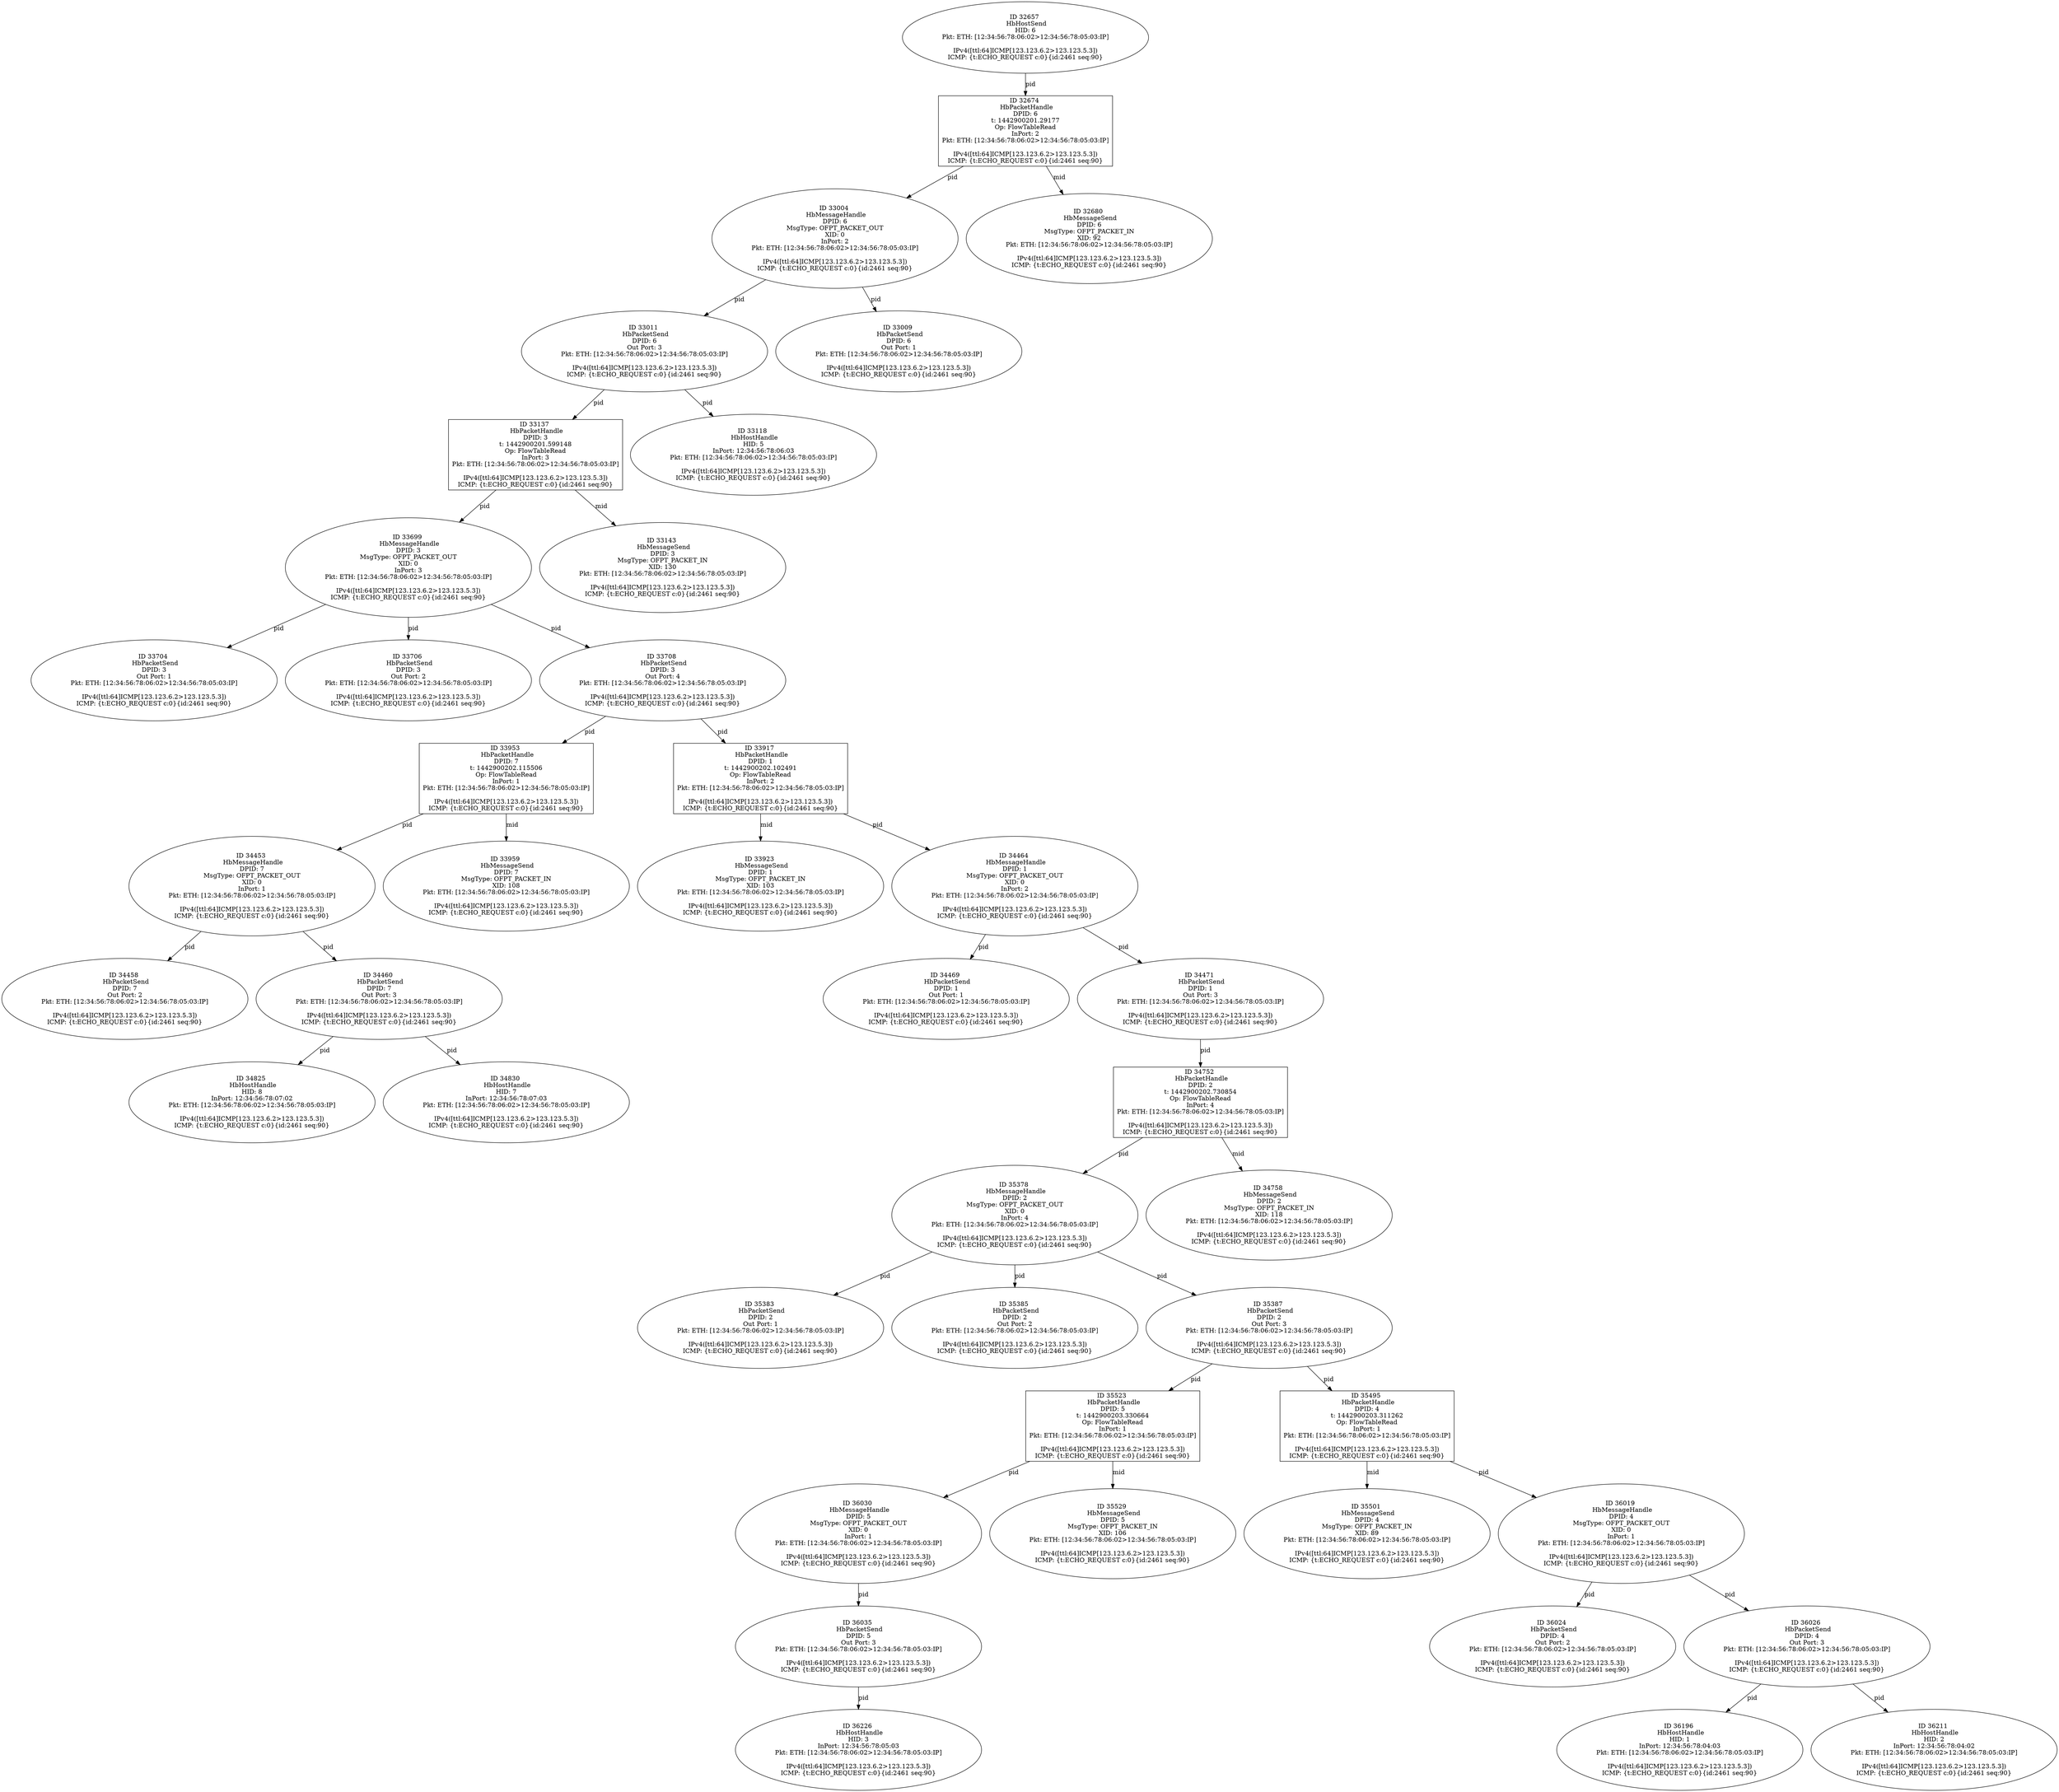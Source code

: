 strict digraph G {
36226 [shape=oval, event=<hb_events.HbHostHandle object at 0x10f4df2d0>, label="ID 36226 
 HbHostHandle
HID: 3
InPort: 12:34:56:78:05:03
Pkt: ETH: [12:34:56:78:06:02>12:34:56:78:05:03:IP]

IPv4([ttl:64]ICMP[123.123.6.2>123.123.5.3])
ICMP: {t:ECHO_REQUEST c:0}{id:2461 seq:90}"];
33923 [shape=oval, event=<hb_events.HbMessageSend object at 0x10ed95c50>, label="ID 33923 
 HbMessageSend
DPID: 1
MsgType: OFPT_PACKET_IN
XID: 103
Pkt: ETH: [12:34:56:78:06:02>12:34:56:78:05:03:IP]

IPv4([ttl:64]ICMP[123.123.6.2>123.123.5.3])
ICMP: {t:ECHO_REQUEST c:0}{id:2461 seq:90}"];
33011 [shape=oval, event=<hb_events.HbPacketSend object at 0x10ec03810>, label="ID 33011 
 HbPacketSend
DPID: 6
Out Port: 3
Pkt: ETH: [12:34:56:78:06:02>12:34:56:78:05:03:IP]

IPv4([ttl:64]ICMP[123.123.6.2>123.123.5.3])
ICMP: {t:ECHO_REQUEST c:0}{id:2461 seq:90}"];
34825 [shape=oval, event=<hb_events.HbHostHandle object at 0x10efde6d0>, label="ID 34825 
 HbHostHandle
HID: 8
InPort: 12:34:56:78:07:02
Pkt: ETH: [12:34:56:78:06:02>12:34:56:78:05:03:IP]

IPv4([ttl:64]ICMP[123.123.6.2>123.123.5.3])
ICMP: {t:ECHO_REQUEST c:0}{id:2461 seq:90}"];
34830 [shape=oval, event=<hb_events.HbHostHandle object at 0x10efe6290>, label="ID 34830 
 HbHostHandle
HID: 7
InPort: 12:34:56:78:07:03
Pkt: ETH: [12:34:56:78:06:02>12:34:56:78:05:03:IP]

IPv4([ttl:64]ICMP[123.123.6.2>123.123.5.3])
ICMP: {t:ECHO_REQUEST c:0}{id:2461 seq:90}"];
32657 [shape=oval, event=<hb_events.HbHostSend object at 0x10eb7e110>, label="ID 32657 
 HbHostSend
HID: 6
Pkt: ETH: [12:34:56:78:06:02>12:34:56:78:05:03:IP]

IPv4([ttl:64]ICMP[123.123.6.2>123.123.5.3])
ICMP: {t:ECHO_REQUEST c:0}{id:2461 seq:90}"];
35523 [shape=box, event=<hb_events.HbPacketHandle object at 0x10f1fbe90>, label="ID 35523 
 HbPacketHandle
DPID: 5
t: 1442900203.330664
Op: FlowTableRead
InPort: 1
Pkt: ETH: [12:34:56:78:06:02>12:34:56:78:05:03:IP]

IPv4([ttl:64]ICMP[123.123.6.2>123.123.5.3])
ICMP: {t:ECHO_REQUEST c:0}{id:2461 seq:90}"];
34453 [shape=oval, event=<hb_events.HbMessageHandle object at 0x10eec44d0>, label="ID 34453 
 HbMessageHandle
DPID: 7
MsgType: OFPT_PACKET_OUT
XID: 0
InPort: 1
Pkt: ETH: [12:34:56:78:06:02>12:34:56:78:05:03:IP]

IPv4([ttl:64]ICMP[123.123.6.2>123.123.5.3])
ICMP: {t:ECHO_REQUEST c:0}{id:2461 seq:90}"];
34458 [shape=oval, event=<hb_events.HbPacketSend object at 0x10eec4ad0>, label="ID 34458 
 HbPacketSend
DPID: 7
Out Port: 2
Pkt: ETH: [12:34:56:78:06:02>12:34:56:78:05:03:IP]

IPv4([ttl:64]ICMP[123.123.6.2>123.123.5.3])
ICMP: {t:ECHO_REQUEST c:0}{id:2461 seq:90}"];
34460 [shape=oval, event=<hb_events.HbPacketSend object at 0x10eec4c50>, label="ID 34460 
 HbPacketSend
DPID: 7
Out Port: 3
Pkt: ETH: [12:34:56:78:06:02>12:34:56:78:05:03:IP]

IPv4([ttl:64]ICMP[123.123.6.2>123.123.5.3])
ICMP: {t:ECHO_REQUEST c:0}{id:2461 seq:90}"];
34464 [shape=oval, event=<hb_events.HbMessageHandle object at 0x10eecacd0>, label="ID 34464 
 HbMessageHandle
DPID: 1
MsgType: OFPT_PACKET_OUT
XID: 0
InPort: 2
Pkt: ETH: [12:34:56:78:06:02>12:34:56:78:05:03:IP]

IPv4([ttl:64]ICMP[123.123.6.2>123.123.5.3])
ICMP: {t:ECHO_REQUEST c:0}{id:2461 seq:90}"];
33953 [shape=box, event=<hb_events.HbPacketHandle object at 0x10eda6850>, label="ID 33953 
 HbPacketHandle
DPID: 7
t: 1442900202.115506
Op: FlowTableRead
InPort: 1
Pkt: ETH: [12:34:56:78:06:02>12:34:56:78:05:03:IP]

IPv4([ttl:64]ICMP[123.123.6.2>123.123.5.3])
ICMP: {t:ECHO_REQUEST c:0}{id:2461 seq:90}"];
32674 [shape=box, event=<hb_events.HbPacketHandle object at 0x10eb7e590>, label="ID 32674 
 HbPacketHandle
DPID: 6
t: 1442900201.29177
Op: FlowTableRead
InPort: 2
Pkt: ETH: [12:34:56:78:06:02>12:34:56:78:05:03:IP]

IPv4([ttl:64]ICMP[123.123.6.2>123.123.5.3])
ICMP: {t:ECHO_REQUEST c:0}{id:2461 seq:90}"];
33699 [shape=oval, event=<hb_events.HbMessageHandle object at 0x10ed24590>, label="ID 33699 
 HbMessageHandle
DPID: 3
MsgType: OFPT_PACKET_OUT
XID: 0
InPort: 3
Pkt: ETH: [12:34:56:78:06:02>12:34:56:78:05:03:IP]

IPv4([ttl:64]ICMP[123.123.6.2>123.123.5.3])
ICMP: {t:ECHO_REQUEST c:0}{id:2461 seq:90}"];
34469 [shape=oval, event=<hb_events.HbPacketSend object at 0x10eed7090>, label="ID 34469 
 HbPacketSend
DPID: 1
Out Port: 1
Pkt: ETH: [12:34:56:78:06:02>12:34:56:78:05:03:IP]

IPv4([ttl:64]ICMP[123.123.6.2>123.123.5.3])
ICMP: {t:ECHO_REQUEST c:0}{id:2461 seq:90}"];
33959 [shape=oval, event=<hb_events.HbMessageSend object at 0x10eda6fd0>, label="ID 33959 
 HbMessageSend
DPID: 7
MsgType: OFPT_PACKET_IN
XID: 108
Pkt: ETH: [12:34:56:78:06:02>12:34:56:78:05:03:IP]

IPv4([ttl:64]ICMP[123.123.6.2>123.123.5.3])
ICMP: {t:ECHO_REQUEST c:0}{id:2461 seq:90}"];
33704 [shape=oval, event=<hb_events.HbPacketSend object at 0x10ed24e50>, label="ID 33704 
 HbPacketSend
DPID: 3
Out Port: 1
Pkt: ETH: [12:34:56:78:06:02>12:34:56:78:05:03:IP]

IPv4([ttl:64]ICMP[123.123.6.2>123.123.5.3])
ICMP: {t:ECHO_REQUEST c:0}{id:2461 seq:90}"];
33706 [shape=oval, event=<hb_events.HbPacketSend object at 0x10ed2b0d0>, label="ID 33706 
 HbPacketSend
DPID: 3
Out Port: 2
Pkt: ETH: [12:34:56:78:06:02>12:34:56:78:05:03:IP]

IPv4([ttl:64]ICMP[123.123.6.2>123.123.5.3])
ICMP: {t:ECHO_REQUEST c:0}{id:2461 seq:90}"];
33708 [shape=oval, event=<hb_events.HbPacketSend object at 0x10ed2b310>, label="ID 33708 
 HbPacketSend
DPID: 3
Out Port: 4
Pkt: ETH: [12:34:56:78:06:02>12:34:56:78:05:03:IP]

IPv4([ttl:64]ICMP[123.123.6.2>123.123.5.3])
ICMP: {t:ECHO_REQUEST c:0}{id:2461 seq:90}"];
35501 [shape=oval, event=<hb_events.HbMessageSend object at 0x10f1eff90>, label="ID 35501 
 HbMessageSend
DPID: 4
MsgType: OFPT_PACKET_IN
XID: 89
Pkt: ETH: [12:34:56:78:06:02>12:34:56:78:05:03:IP]

IPv4([ttl:64]ICMP[123.123.6.2>123.123.5.3])
ICMP: {t:ECHO_REQUEST c:0}{id:2461 seq:90}"];
35378 [shape=oval, event=<hb_events.HbMessageHandle object at 0x10f1a0d10>, label="ID 35378 
 HbMessageHandle
DPID: 2
MsgType: OFPT_PACKET_OUT
XID: 0
InPort: 4
Pkt: ETH: [12:34:56:78:06:02>12:34:56:78:05:03:IP]

IPv4([ttl:64]ICMP[123.123.6.2>123.123.5.3])
ICMP: {t:ECHO_REQUEST c:0}{id:2461 seq:90}"];
36019 [shape=oval, event=<hb_events.HbMessageHandle object at 0x10f430c10>, label="ID 36019 
 HbMessageHandle
DPID: 4
MsgType: OFPT_PACKET_OUT
XID: 0
InPort: 1
Pkt: ETH: [12:34:56:78:06:02>12:34:56:78:05:03:IP]

IPv4([ttl:64]ICMP[123.123.6.2>123.123.5.3])
ICMP: {t:ECHO_REQUEST c:0}{id:2461 seq:90}"];
35383 [shape=oval, event=<hb_events.HbPacketSend object at 0x10f1ae0d0>, label="ID 35383 
 HbPacketSend
DPID: 2
Out Port: 1
Pkt: ETH: [12:34:56:78:06:02>12:34:56:78:05:03:IP]

IPv4([ttl:64]ICMP[123.123.6.2>123.123.5.3])
ICMP: {t:ECHO_REQUEST c:0}{id:2461 seq:90}"];
36024 [shape=oval, event=<hb_events.HbPacketSend object at 0x10f44a190>, label="ID 36024 
 HbPacketSend
DPID: 4
Out Port: 2
Pkt: ETH: [12:34:56:78:06:02>12:34:56:78:05:03:IP]

IPv4([ttl:64]ICMP[123.123.6.2>123.123.5.3])
ICMP: {t:ECHO_REQUEST c:0}{id:2461 seq:90}"];
35385 [shape=oval, event=<hb_events.HbPacketSend object at 0x10f1ae310>, label="ID 35385 
 HbPacketSend
DPID: 2
Out Port: 2
Pkt: ETH: [12:34:56:78:06:02>12:34:56:78:05:03:IP]

IPv4([ttl:64]ICMP[123.123.6.2>123.123.5.3])
ICMP: {t:ECHO_REQUEST c:0}{id:2461 seq:90}"];
36026 [shape=oval, event=<hb_events.HbPacketSend object at 0x10f44a590>, label="ID 36026 
 HbPacketSend
DPID: 4
Out Port: 3
Pkt: ETH: [12:34:56:78:06:02>12:34:56:78:05:03:IP]

IPv4([ttl:64]ICMP[123.123.6.2>123.123.5.3])
ICMP: {t:ECHO_REQUEST c:0}{id:2461 seq:90}"];
35387 [shape=oval, event=<hb_events.HbPacketSend object at 0x10f1ae550>, label="ID 35387 
 HbPacketSend
DPID: 2
Out Port: 3
Pkt: ETH: [12:34:56:78:06:02>12:34:56:78:05:03:IP]

IPv4([ttl:64]ICMP[123.123.6.2>123.123.5.3])
ICMP: {t:ECHO_REQUEST c:0}{id:2461 seq:90}"];
36030 [shape=oval, event=<hb_events.HbMessageHandle object at 0x10f44a7d0>, label="ID 36030 
 HbMessageHandle
DPID: 5
MsgType: OFPT_PACKET_OUT
XID: 0
InPort: 1
Pkt: ETH: [12:34:56:78:06:02>12:34:56:78:05:03:IP]

IPv4([ttl:64]ICMP[123.123.6.2>123.123.5.3])
ICMP: {t:ECHO_REQUEST c:0}{id:2461 seq:90}"];
34752 [shape=box, event=<hb_events.HbPacketHandle object at 0x10ef99290>, label="ID 34752 
 HbPacketHandle
DPID: 2
t: 1442900202.730854
Op: FlowTableRead
InPort: 4
Pkt: ETH: [12:34:56:78:06:02>12:34:56:78:05:03:IP]

IPv4([ttl:64]ICMP[123.123.6.2>123.123.5.3])
ICMP: {t:ECHO_REQUEST c:0}{id:2461 seq:90}"];
36035 [shape=oval, event=<hb_events.HbPacketSend object at 0x10f44ad50>, label="ID 36035 
 HbPacketSend
DPID: 5
Out Port: 3
Pkt: ETH: [12:34:56:78:06:02>12:34:56:78:05:03:IP]

IPv4([ttl:64]ICMP[123.123.6.2>123.123.5.3])
ICMP: {t:ECHO_REQUEST c:0}{id:2461 seq:90}"];
34758 [shape=oval, event=<hb_events.HbMessageSend object at 0x10ef9fe10>, label="ID 34758 
 HbMessageSend
DPID: 2
MsgType: OFPT_PACKET_IN
XID: 118
Pkt: ETH: [12:34:56:78:06:02>12:34:56:78:05:03:IP]

IPv4([ttl:64]ICMP[123.123.6.2>123.123.5.3])
ICMP: {t:ECHO_REQUEST c:0}{id:2461 seq:90}"];
35529 [shape=oval, event=<hb_events.HbMessageSend object at 0x10f210b50>, label="ID 35529 
 HbMessageSend
DPID: 5
MsgType: OFPT_PACKET_IN
XID: 106
Pkt: ETH: [12:34:56:78:06:02>12:34:56:78:05:03:IP]

IPv4([ttl:64]ICMP[123.123.6.2>123.123.5.3])
ICMP: {t:ECHO_REQUEST c:0}{id:2461 seq:90}"];
33009 [shape=oval, event=<hb_events.HbPacketSend object at 0x10ec035d0>, label="ID 33009 
 HbPacketSend
DPID: 6
Out Port: 1
Pkt: ETH: [12:34:56:78:06:02>12:34:56:78:05:03:IP]

IPv4([ttl:64]ICMP[123.123.6.2>123.123.5.3])
ICMP: {t:ECHO_REQUEST c:0}{id:2461 seq:90}"];
33137 [shape=box, event=<hb_events.HbPacketHandle object at 0x10ec2acd0>, label="ID 33137 
 HbPacketHandle
DPID: 3
t: 1442900201.599148
Op: FlowTableRead
InPort: 3
Pkt: ETH: [12:34:56:78:06:02>12:34:56:78:05:03:IP]

IPv4([ttl:64]ICMP[123.123.6.2>123.123.5.3])
ICMP: {t:ECHO_REQUEST c:0}{id:2461 seq:90}"];
33118 [shape=oval, event=<hb_events.HbHostHandle object at 0x10ec24c10>, label="ID 33118 
 HbHostHandle
HID: 5
InPort: 12:34:56:78:06:03
Pkt: ETH: [12:34:56:78:06:02>12:34:56:78:05:03:IP]

IPv4([ttl:64]ICMP[123.123.6.2>123.123.5.3])
ICMP: {t:ECHO_REQUEST c:0}{id:2461 seq:90}"];
36196 [shape=oval, event=<hb_events.HbHostHandle object at 0x10f4ca450>, label="ID 36196 
 HbHostHandle
HID: 1
InPort: 12:34:56:78:04:03
Pkt: ETH: [12:34:56:78:06:02>12:34:56:78:05:03:IP]

IPv4([ttl:64]ICMP[123.123.6.2>123.123.5.3])
ICMP: {t:ECHO_REQUEST c:0}{id:2461 seq:90}"];
34471 [shape=oval, event=<hb_events.HbPacketSend object at 0x10eed72d0>, label="ID 34471 
 HbPacketSend
DPID: 1
Out Port: 3
Pkt: ETH: [12:34:56:78:06:02>12:34:56:78:05:03:IP]

IPv4([ttl:64]ICMP[123.123.6.2>123.123.5.3])
ICMP: {t:ECHO_REQUEST c:0}{id:2461 seq:90}"];
33004 [shape=oval, event=<hb_events.HbMessageHandle object at 0x10ec030d0>, label="ID 33004 
 HbMessageHandle
DPID: 6
MsgType: OFPT_PACKET_OUT
XID: 0
InPort: 2
Pkt: ETH: [12:34:56:78:06:02>12:34:56:78:05:03:IP]

IPv4([ttl:64]ICMP[123.123.6.2>123.123.5.3])
ICMP: {t:ECHO_REQUEST c:0}{id:2461 seq:90}"];
35495 [shape=box, event=<hb_events.HbPacketHandle object at 0x10f1dced0>, label="ID 35495 
 HbPacketHandle
DPID: 4
t: 1442900203.311262
Op: FlowTableRead
InPort: 1
Pkt: ETH: [12:34:56:78:06:02>12:34:56:78:05:03:IP]

IPv4([ttl:64]ICMP[123.123.6.2>123.123.5.3])
ICMP: {t:ECHO_REQUEST c:0}{id:2461 seq:90}"];
32680 [shape=oval, event=<hb_events.HbMessageSend object at 0x10eb7ed50>, label="ID 32680 
 HbMessageSend
DPID: 6
MsgType: OFPT_PACKET_IN
XID: 92
Pkt: ETH: [12:34:56:78:06:02>12:34:56:78:05:03:IP]

IPv4([ttl:64]ICMP[123.123.6.2>123.123.5.3])
ICMP: {t:ECHO_REQUEST c:0}{id:2461 seq:90}"];
36211 [shape=oval, event=<hb_events.HbHostHandle object at 0x10f4d7d10>, label="ID 36211 
 HbHostHandle
HID: 2
InPort: 12:34:56:78:04:02
Pkt: ETH: [12:34:56:78:06:02>12:34:56:78:05:03:IP]

IPv4([ttl:64]ICMP[123.123.6.2>123.123.5.3])
ICMP: {t:ECHO_REQUEST c:0}{id:2461 seq:90}"];
33143 [shape=oval, event=<hb_events.HbMessageSend object at 0x10ec31450>, label="ID 33143 
 HbMessageSend
DPID: 3
MsgType: OFPT_PACKET_IN
XID: 130
Pkt: ETH: [12:34:56:78:06:02>12:34:56:78:05:03:IP]

IPv4([ttl:64]ICMP[123.123.6.2>123.123.5.3])
ICMP: {t:ECHO_REQUEST c:0}{id:2461 seq:90}"];
33917 [shape=box, event=<hb_events.HbPacketHandle object at 0x10ed8cd50>, label="ID 33917 
 HbPacketHandle
DPID: 1
t: 1442900202.102491
Op: FlowTableRead
InPort: 2
Pkt: ETH: [12:34:56:78:06:02>12:34:56:78:05:03:IP]

IPv4([ttl:64]ICMP[123.123.6.2>123.123.5.3])
ICMP: {t:ECHO_REQUEST c:0}{id:2461 seq:90}"];
32657 -> 32674  [rel=pid, label=pid];
36035 -> 36226  [rel=pid, label=pid];
34453 -> 34458  [rel=pid, label=pid];
34453 -> 34460  [rel=pid, label=pid];
34460 -> 34825  [rel=pid, label=pid];
34460 -> 34830  [rel=pid, label=pid];
34464 -> 34469  [rel=pid, label=pid];
34464 -> 34471  [rel=pid, label=pid];
33953 -> 34453  [rel=pid, label=pid];
33953 -> 33959  [rel=mid, label=mid];
32674 -> 32680  [rel=mid, label=mid];
32674 -> 33004  [rel=pid, label=pid];
33699 -> 33704  [rel=pid, label=pid];
33699 -> 33706  [rel=pid, label=pid];
33699 -> 33708  [rel=pid, label=pid];
33708 -> 33953  [rel=pid, label=pid];
33708 -> 33917  [rel=pid, label=pid];
35378 -> 35385  [rel=pid, label=pid];
35378 -> 35387  [rel=pid, label=pid];
35378 -> 35383  [rel=pid, label=pid];
36019 -> 36024  [rel=pid, label=pid];
36019 -> 36026  [rel=pid, label=pid];
36026 -> 36211  [rel=pid, label=pid];
36026 -> 36196  [rel=pid, label=pid];
35387 -> 35523  [rel=pid, label=pid];
35387 -> 35495  [rel=pid, label=pid];
36030 -> 36035  [rel=pid, label=pid];
34752 -> 35378  [rel=pid, label=pid];
34752 -> 34758  [rel=mid, label=mid];
35523 -> 35529  [rel=mid, label=mid];
35523 -> 36030  [rel=pid, label=pid];
33137 -> 33699  [rel=pid, label=pid];
33137 -> 33143  [rel=mid, label=mid];
34471 -> 34752  [rel=pid, label=pid];
33004 -> 33009  [rel=pid, label=pid];
33004 -> 33011  [rel=pid, label=pid];
35495 -> 36019  [rel=pid, label=pid];
35495 -> 35501  [rel=mid, label=mid];
33011 -> 33137  [rel=pid, label=pid];
33011 -> 33118  [rel=pid, label=pid];
33917 -> 34464  [rel=pid, label=pid];
33917 -> 33923  [rel=mid, label=mid];
}
